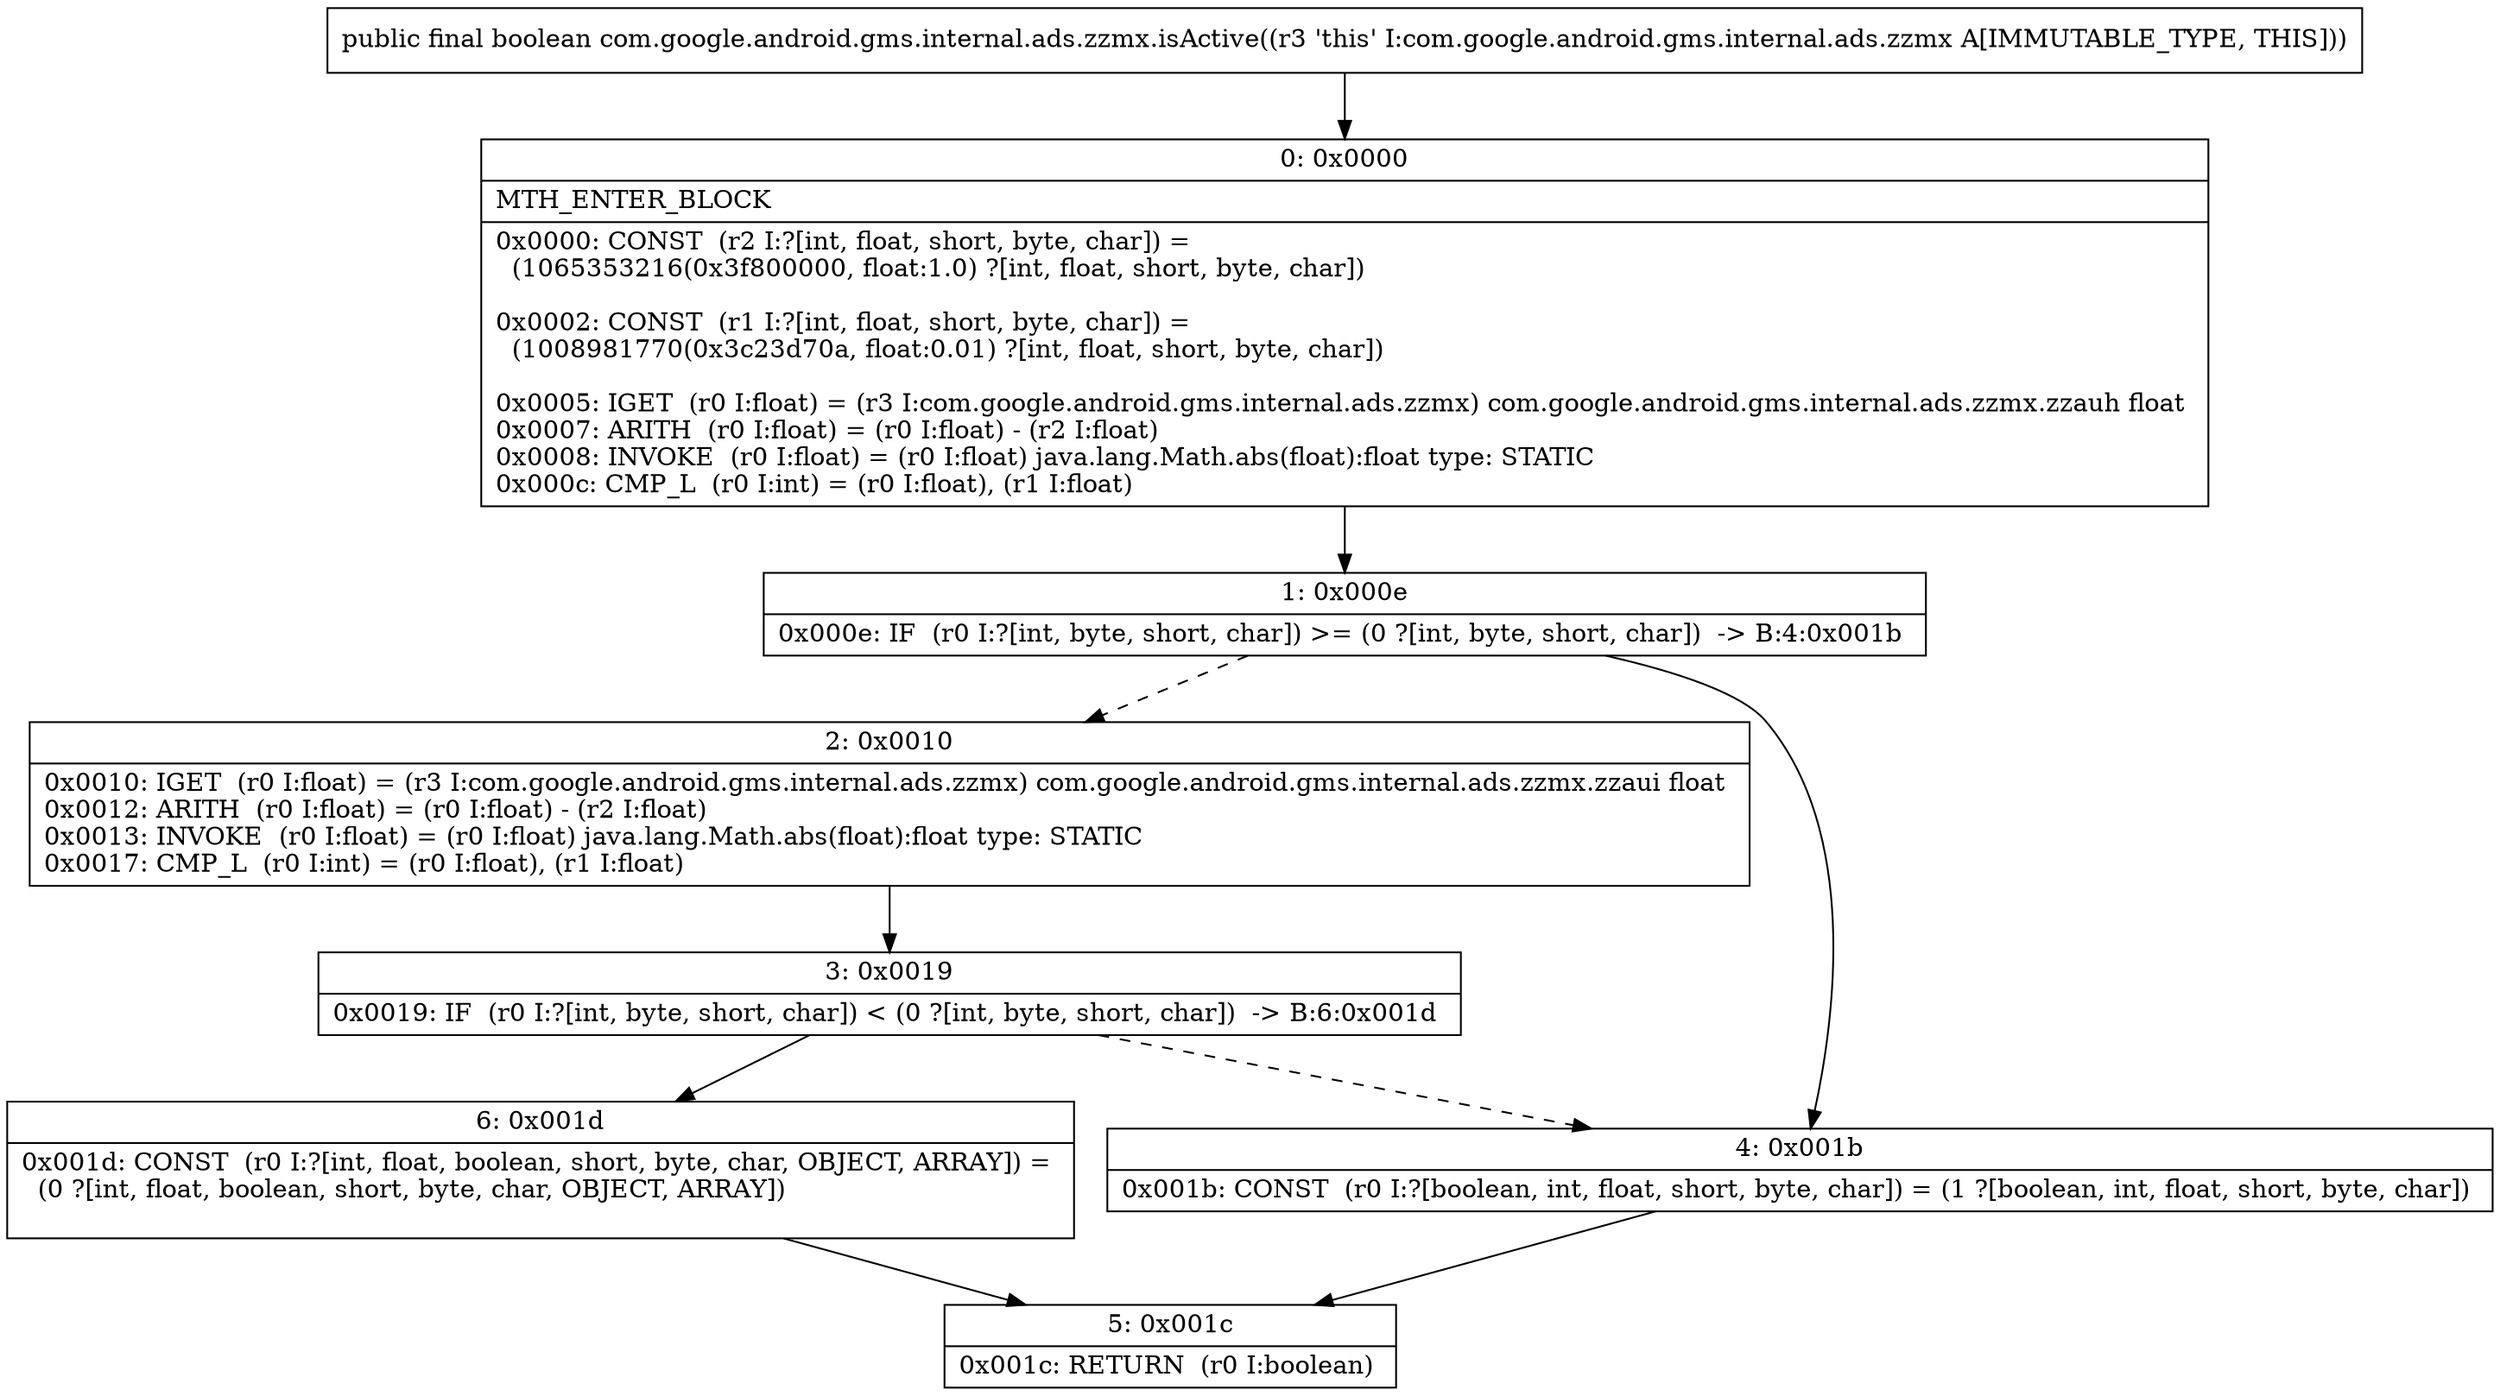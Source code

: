 digraph "CFG forcom.google.android.gms.internal.ads.zzmx.isActive()Z" {
Node_0 [shape=record,label="{0\:\ 0x0000|MTH_ENTER_BLOCK\l|0x0000: CONST  (r2 I:?[int, float, short, byte, char]) = \l  (1065353216(0x3f800000, float:1.0) ?[int, float, short, byte, char])\l \l0x0002: CONST  (r1 I:?[int, float, short, byte, char]) = \l  (1008981770(0x3c23d70a, float:0.01) ?[int, float, short, byte, char])\l \l0x0005: IGET  (r0 I:float) = (r3 I:com.google.android.gms.internal.ads.zzmx) com.google.android.gms.internal.ads.zzmx.zzauh float \l0x0007: ARITH  (r0 I:float) = (r0 I:float) \- (r2 I:float) \l0x0008: INVOKE  (r0 I:float) = (r0 I:float) java.lang.Math.abs(float):float type: STATIC \l0x000c: CMP_L  (r0 I:int) = (r0 I:float), (r1 I:float) \l}"];
Node_1 [shape=record,label="{1\:\ 0x000e|0x000e: IF  (r0 I:?[int, byte, short, char]) \>= (0 ?[int, byte, short, char])  \-\> B:4:0x001b \l}"];
Node_2 [shape=record,label="{2\:\ 0x0010|0x0010: IGET  (r0 I:float) = (r3 I:com.google.android.gms.internal.ads.zzmx) com.google.android.gms.internal.ads.zzmx.zzaui float \l0x0012: ARITH  (r0 I:float) = (r0 I:float) \- (r2 I:float) \l0x0013: INVOKE  (r0 I:float) = (r0 I:float) java.lang.Math.abs(float):float type: STATIC \l0x0017: CMP_L  (r0 I:int) = (r0 I:float), (r1 I:float) \l}"];
Node_3 [shape=record,label="{3\:\ 0x0019|0x0019: IF  (r0 I:?[int, byte, short, char]) \< (0 ?[int, byte, short, char])  \-\> B:6:0x001d \l}"];
Node_4 [shape=record,label="{4\:\ 0x001b|0x001b: CONST  (r0 I:?[boolean, int, float, short, byte, char]) = (1 ?[boolean, int, float, short, byte, char]) \l}"];
Node_5 [shape=record,label="{5\:\ 0x001c|0x001c: RETURN  (r0 I:boolean) \l}"];
Node_6 [shape=record,label="{6\:\ 0x001d|0x001d: CONST  (r0 I:?[int, float, boolean, short, byte, char, OBJECT, ARRAY]) = \l  (0 ?[int, float, boolean, short, byte, char, OBJECT, ARRAY])\l \l}"];
MethodNode[shape=record,label="{public final boolean com.google.android.gms.internal.ads.zzmx.isActive((r3 'this' I:com.google.android.gms.internal.ads.zzmx A[IMMUTABLE_TYPE, THIS])) }"];
MethodNode -> Node_0;
Node_0 -> Node_1;
Node_1 -> Node_2[style=dashed];
Node_1 -> Node_4;
Node_2 -> Node_3;
Node_3 -> Node_4[style=dashed];
Node_3 -> Node_6;
Node_4 -> Node_5;
Node_6 -> Node_5;
}

